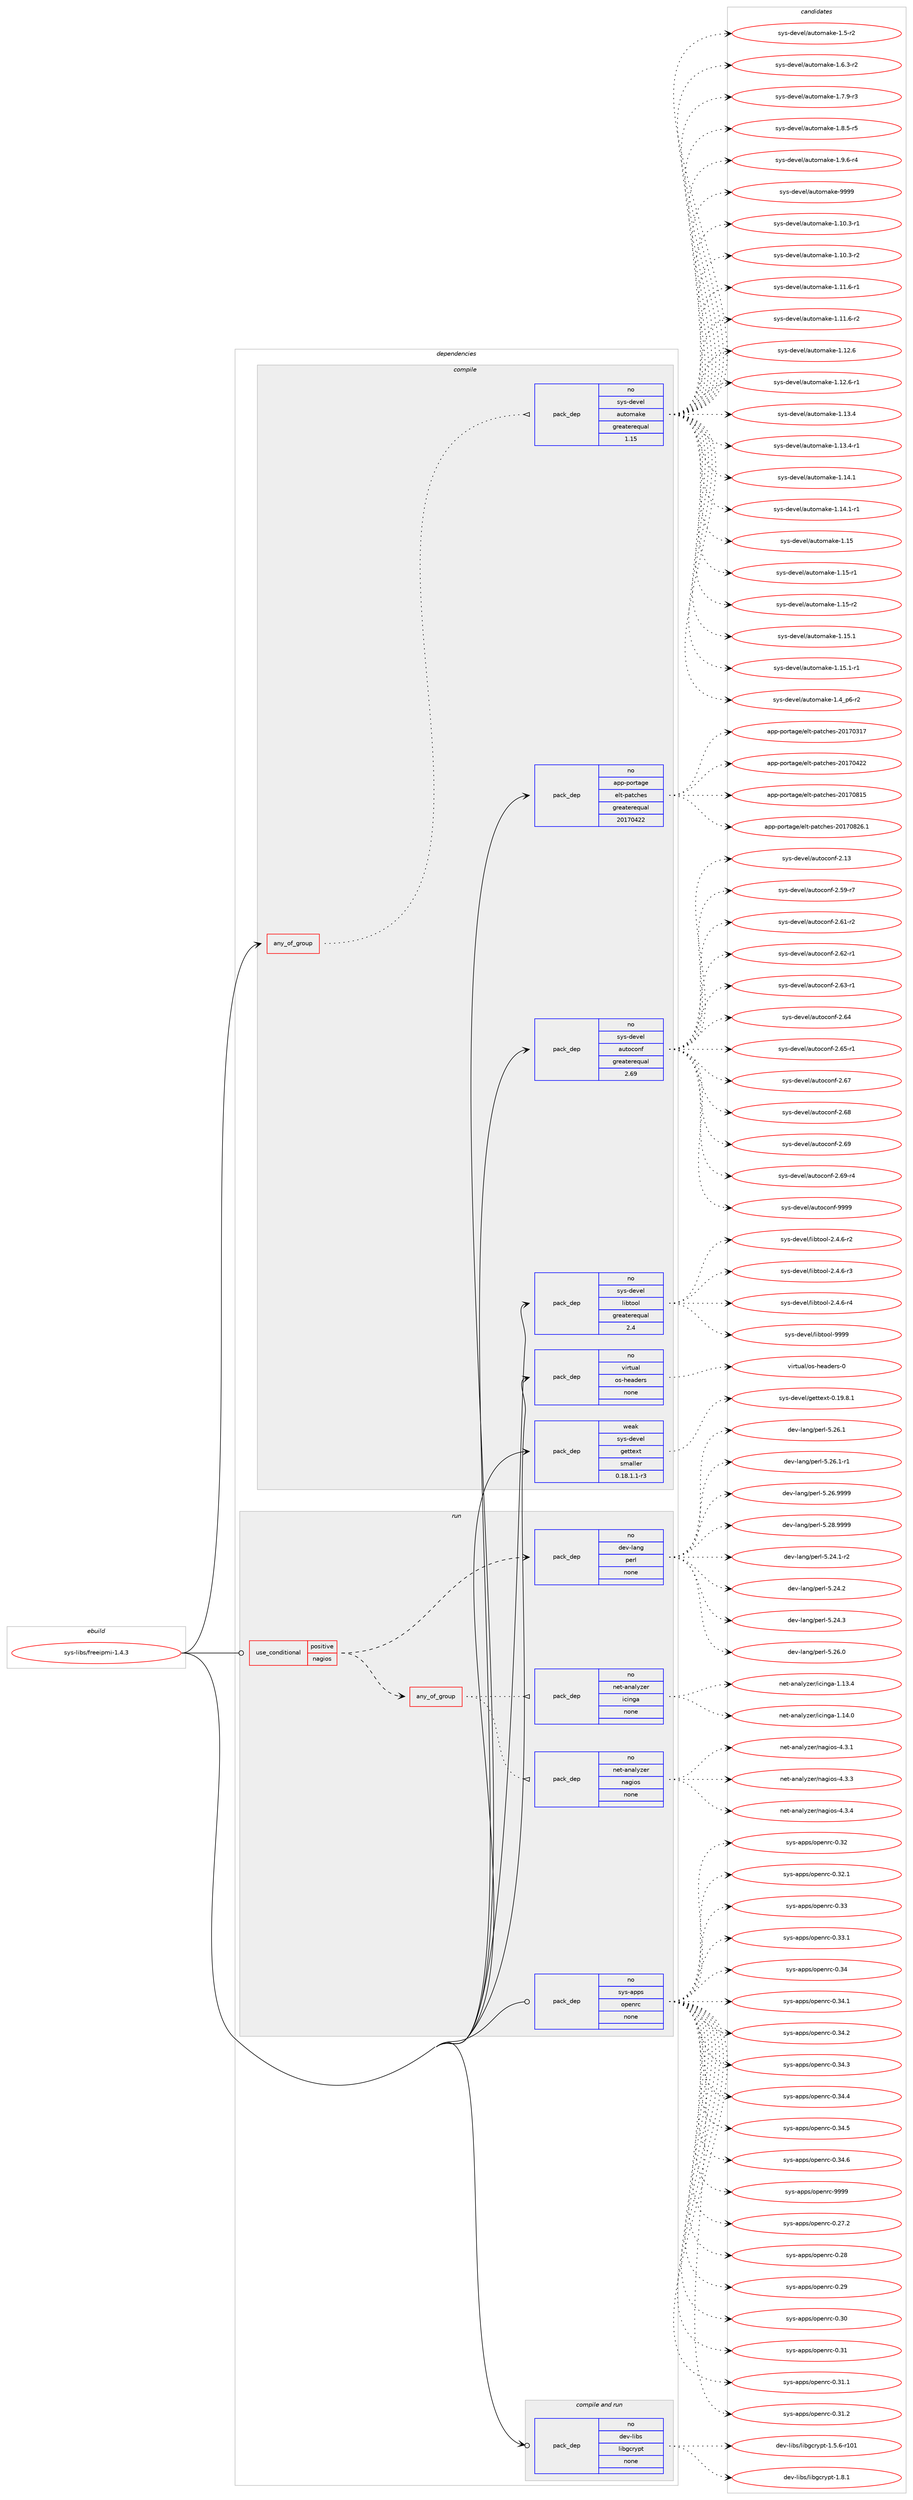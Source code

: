 digraph prolog {

# *************
# Graph options
# *************

newrank=true;
concentrate=true;
compound=true;
graph [rankdir=LR,fontname=Helvetica,fontsize=10,ranksep=1.5];#, ranksep=2.5, nodesep=0.2];
edge  [arrowhead=vee];
node  [fontname=Helvetica,fontsize=10];

# **********
# The ebuild
# **********

subgraph cluster_leftcol {
color=gray;
rank=same;
label=<<i>ebuild</i>>;
id [label="sys-libs/freeipmi-1.4.3", color=red, width=4, href="../sys-libs/freeipmi-1.4.3.svg"];
}

# ****************
# The dependencies
# ****************

subgraph cluster_midcol {
color=gray;
label=<<i>dependencies</i>>;
subgraph cluster_compile {
fillcolor="#eeeeee";
style=filled;
label=<<i>compile</i>>;
subgraph any8407 {
dependency493982 [label=<<TABLE BORDER="0" CELLBORDER="1" CELLSPACING="0" CELLPADDING="4"><TR><TD CELLPADDING="10">any_of_group</TD></TR></TABLE>>, shape=none, color=red];subgraph pack367175 {
dependency493983 [label=<<TABLE BORDER="0" CELLBORDER="1" CELLSPACING="0" CELLPADDING="4" WIDTH="220"><TR><TD ROWSPAN="6" CELLPADDING="30">pack_dep</TD></TR><TR><TD WIDTH="110">no</TD></TR><TR><TD>sys-devel</TD></TR><TR><TD>automake</TD></TR><TR><TD>greaterequal</TD></TR><TR><TD>1.15</TD></TR></TABLE>>, shape=none, color=blue];
}
dependency493982:e -> dependency493983:w [weight=20,style="dotted",arrowhead="oinv"];
}
id:e -> dependency493982:w [weight=20,style="solid",arrowhead="vee"];
subgraph pack367176 {
dependency493984 [label=<<TABLE BORDER="0" CELLBORDER="1" CELLSPACING="0" CELLPADDING="4" WIDTH="220"><TR><TD ROWSPAN="6" CELLPADDING="30">pack_dep</TD></TR><TR><TD WIDTH="110">no</TD></TR><TR><TD>app-portage</TD></TR><TR><TD>elt-patches</TD></TR><TR><TD>greaterequal</TD></TR><TR><TD>20170422</TD></TR></TABLE>>, shape=none, color=blue];
}
id:e -> dependency493984:w [weight=20,style="solid",arrowhead="vee"];
subgraph pack367177 {
dependency493985 [label=<<TABLE BORDER="0" CELLBORDER="1" CELLSPACING="0" CELLPADDING="4" WIDTH="220"><TR><TD ROWSPAN="6" CELLPADDING="30">pack_dep</TD></TR><TR><TD WIDTH="110">no</TD></TR><TR><TD>sys-devel</TD></TR><TR><TD>autoconf</TD></TR><TR><TD>greaterequal</TD></TR><TR><TD>2.69</TD></TR></TABLE>>, shape=none, color=blue];
}
id:e -> dependency493985:w [weight=20,style="solid",arrowhead="vee"];
subgraph pack367178 {
dependency493986 [label=<<TABLE BORDER="0" CELLBORDER="1" CELLSPACING="0" CELLPADDING="4" WIDTH="220"><TR><TD ROWSPAN="6" CELLPADDING="30">pack_dep</TD></TR><TR><TD WIDTH="110">no</TD></TR><TR><TD>sys-devel</TD></TR><TR><TD>libtool</TD></TR><TR><TD>greaterequal</TD></TR><TR><TD>2.4</TD></TR></TABLE>>, shape=none, color=blue];
}
id:e -> dependency493986:w [weight=20,style="solid",arrowhead="vee"];
subgraph pack367179 {
dependency493987 [label=<<TABLE BORDER="0" CELLBORDER="1" CELLSPACING="0" CELLPADDING="4" WIDTH="220"><TR><TD ROWSPAN="6" CELLPADDING="30">pack_dep</TD></TR><TR><TD WIDTH="110">no</TD></TR><TR><TD>virtual</TD></TR><TR><TD>os-headers</TD></TR><TR><TD>none</TD></TR><TR><TD></TD></TR></TABLE>>, shape=none, color=blue];
}
id:e -> dependency493987:w [weight=20,style="solid",arrowhead="vee"];
subgraph pack367180 {
dependency493988 [label=<<TABLE BORDER="0" CELLBORDER="1" CELLSPACING="0" CELLPADDING="4" WIDTH="220"><TR><TD ROWSPAN="6" CELLPADDING="30">pack_dep</TD></TR><TR><TD WIDTH="110">weak</TD></TR><TR><TD>sys-devel</TD></TR><TR><TD>gettext</TD></TR><TR><TD>smaller</TD></TR><TR><TD>0.18.1.1-r3</TD></TR></TABLE>>, shape=none, color=blue];
}
id:e -> dependency493988:w [weight=20,style="solid",arrowhead="vee"];
}
subgraph cluster_compileandrun {
fillcolor="#eeeeee";
style=filled;
label=<<i>compile and run</i>>;
subgraph pack367181 {
dependency493989 [label=<<TABLE BORDER="0" CELLBORDER="1" CELLSPACING="0" CELLPADDING="4" WIDTH="220"><TR><TD ROWSPAN="6" CELLPADDING="30">pack_dep</TD></TR><TR><TD WIDTH="110">no</TD></TR><TR><TD>dev-libs</TD></TR><TR><TD>libgcrypt</TD></TR><TR><TD>none</TD></TR><TR><TD></TD></TR></TABLE>>, shape=none, color=blue];
}
id:e -> dependency493989:w [weight=20,style="solid",arrowhead="odotvee"];
}
subgraph cluster_run {
fillcolor="#eeeeee";
style=filled;
label=<<i>run</i>>;
subgraph cond118091 {
dependency493990 [label=<<TABLE BORDER="0" CELLBORDER="1" CELLSPACING="0" CELLPADDING="4"><TR><TD ROWSPAN="3" CELLPADDING="10">use_conditional</TD></TR><TR><TD>positive</TD></TR><TR><TD>nagios</TD></TR></TABLE>>, shape=none, color=red];
subgraph any8408 {
dependency493991 [label=<<TABLE BORDER="0" CELLBORDER="1" CELLSPACING="0" CELLPADDING="4"><TR><TD CELLPADDING="10">any_of_group</TD></TR></TABLE>>, shape=none, color=red];subgraph pack367182 {
dependency493992 [label=<<TABLE BORDER="0" CELLBORDER="1" CELLSPACING="0" CELLPADDING="4" WIDTH="220"><TR><TD ROWSPAN="6" CELLPADDING="30">pack_dep</TD></TR><TR><TD WIDTH="110">no</TD></TR><TR><TD>net-analyzer</TD></TR><TR><TD>icinga</TD></TR><TR><TD>none</TD></TR><TR><TD></TD></TR></TABLE>>, shape=none, color=blue];
}
dependency493991:e -> dependency493992:w [weight=20,style="dotted",arrowhead="oinv"];
subgraph pack367183 {
dependency493993 [label=<<TABLE BORDER="0" CELLBORDER="1" CELLSPACING="0" CELLPADDING="4" WIDTH="220"><TR><TD ROWSPAN="6" CELLPADDING="30">pack_dep</TD></TR><TR><TD WIDTH="110">no</TD></TR><TR><TD>net-analyzer</TD></TR><TR><TD>nagios</TD></TR><TR><TD>none</TD></TR><TR><TD></TD></TR></TABLE>>, shape=none, color=blue];
}
dependency493991:e -> dependency493993:w [weight=20,style="dotted",arrowhead="oinv"];
}
dependency493990:e -> dependency493991:w [weight=20,style="dashed",arrowhead="vee"];
subgraph pack367184 {
dependency493994 [label=<<TABLE BORDER="0" CELLBORDER="1" CELLSPACING="0" CELLPADDING="4" WIDTH="220"><TR><TD ROWSPAN="6" CELLPADDING="30">pack_dep</TD></TR><TR><TD WIDTH="110">no</TD></TR><TR><TD>dev-lang</TD></TR><TR><TD>perl</TD></TR><TR><TD>none</TD></TR><TR><TD></TD></TR></TABLE>>, shape=none, color=blue];
}
dependency493990:e -> dependency493994:w [weight=20,style="dashed",arrowhead="vee"];
}
id:e -> dependency493990:w [weight=20,style="solid",arrowhead="odot"];
subgraph pack367185 {
dependency493995 [label=<<TABLE BORDER="0" CELLBORDER="1" CELLSPACING="0" CELLPADDING="4" WIDTH="220"><TR><TD ROWSPAN="6" CELLPADDING="30">pack_dep</TD></TR><TR><TD WIDTH="110">no</TD></TR><TR><TD>sys-apps</TD></TR><TR><TD>openrc</TD></TR><TR><TD>none</TD></TR><TR><TD></TD></TR></TABLE>>, shape=none, color=blue];
}
id:e -> dependency493995:w [weight=20,style="solid",arrowhead="odot"];
}
}

# **************
# The candidates
# **************

subgraph cluster_choices {
rank=same;
color=gray;
label=<<i>candidates</i>>;

subgraph choice367175 {
color=black;
nodesep=1;
choice11512111545100101118101108479711711611110997107101454946494846514511449 [label="sys-devel/automake-1.10.3-r1", color=red, width=4,href="../sys-devel/automake-1.10.3-r1.svg"];
choice11512111545100101118101108479711711611110997107101454946494846514511450 [label="sys-devel/automake-1.10.3-r2", color=red, width=4,href="../sys-devel/automake-1.10.3-r2.svg"];
choice11512111545100101118101108479711711611110997107101454946494946544511449 [label="sys-devel/automake-1.11.6-r1", color=red, width=4,href="../sys-devel/automake-1.11.6-r1.svg"];
choice11512111545100101118101108479711711611110997107101454946494946544511450 [label="sys-devel/automake-1.11.6-r2", color=red, width=4,href="../sys-devel/automake-1.11.6-r2.svg"];
choice1151211154510010111810110847971171161111099710710145494649504654 [label="sys-devel/automake-1.12.6", color=red, width=4,href="../sys-devel/automake-1.12.6.svg"];
choice11512111545100101118101108479711711611110997107101454946495046544511449 [label="sys-devel/automake-1.12.6-r1", color=red, width=4,href="../sys-devel/automake-1.12.6-r1.svg"];
choice1151211154510010111810110847971171161111099710710145494649514652 [label="sys-devel/automake-1.13.4", color=red, width=4,href="../sys-devel/automake-1.13.4.svg"];
choice11512111545100101118101108479711711611110997107101454946495146524511449 [label="sys-devel/automake-1.13.4-r1", color=red, width=4,href="../sys-devel/automake-1.13.4-r1.svg"];
choice1151211154510010111810110847971171161111099710710145494649524649 [label="sys-devel/automake-1.14.1", color=red, width=4,href="../sys-devel/automake-1.14.1.svg"];
choice11512111545100101118101108479711711611110997107101454946495246494511449 [label="sys-devel/automake-1.14.1-r1", color=red, width=4,href="../sys-devel/automake-1.14.1-r1.svg"];
choice115121115451001011181011084797117116111109971071014549464953 [label="sys-devel/automake-1.15", color=red, width=4,href="../sys-devel/automake-1.15.svg"];
choice1151211154510010111810110847971171161111099710710145494649534511449 [label="sys-devel/automake-1.15-r1", color=red, width=4,href="../sys-devel/automake-1.15-r1.svg"];
choice1151211154510010111810110847971171161111099710710145494649534511450 [label="sys-devel/automake-1.15-r2", color=red, width=4,href="../sys-devel/automake-1.15-r2.svg"];
choice1151211154510010111810110847971171161111099710710145494649534649 [label="sys-devel/automake-1.15.1", color=red, width=4,href="../sys-devel/automake-1.15.1.svg"];
choice11512111545100101118101108479711711611110997107101454946495346494511449 [label="sys-devel/automake-1.15.1-r1", color=red, width=4,href="../sys-devel/automake-1.15.1-r1.svg"];
choice115121115451001011181011084797117116111109971071014549465295112544511450 [label="sys-devel/automake-1.4_p6-r2", color=red, width=4,href="../sys-devel/automake-1.4_p6-r2.svg"];
choice11512111545100101118101108479711711611110997107101454946534511450 [label="sys-devel/automake-1.5-r2", color=red, width=4,href="../sys-devel/automake-1.5-r2.svg"];
choice115121115451001011181011084797117116111109971071014549465446514511450 [label="sys-devel/automake-1.6.3-r2", color=red, width=4,href="../sys-devel/automake-1.6.3-r2.svg"];
choice115121115451001011181011084797117116111109971071014549465546574511451 [label="sys-devel/automake-1.7.9-r3", color=red, width=4,href="../sys-devel/automake-1.7.9-r3.svg"];
choice115121115451001011181011084797117116111109971071014549465646534511453 [label="sys-devel/automake-1.8.5-r5", color=red, width=4,href="../sys-devel/automake-1.8.5-r5.svg"];
choice115121115451001011181011084797117116111109971071014549465746544511452 [label="sys-devel/automake-1.9.6-r4", color=red, width=4,href="../sys-devel/automake-1.9.6-r4.svg"];
choice115121115451001011181011084797117116111109971071014557575757 [label="sys-devel/automake-9999", color=red, width=4,href="../sys-devel/automake-9999.svg"];
dependency493983:e -> choice11512111545100101118101108479711711611110997107101454946494846514511449:w [style=dotted,weight="100"];
dependency493983:e -> choice11512111545100101118101108479711711611110997107101454946494846514511450:w [style=dotted,weight="100"];
dependency493983:e -> choice11512111545100101118101108479711711611110997107101454946494946544511449:w [style=dotted,weight="100"];
dependency493983:e -> choice11512111545100101118101108479711711611110997107101454946494946544511450:w [style=dotted,weight="100"];
dependency493983:e -> choice1151211154510010111810110847971171161111099710710145494649504654:w [style=dotted,weight="100"];
dependency493983:e -> choice11512111545100101118101108479711711611110997107101454946495046544511449:w [style=dotted,weight="100"];
dependency493983:e -> choice1151211154510010111810110847971171161111099710710145494649514652:w [style=dotted,weight="100"];
dependency493983:e -> choice11512111545100101118101108479711711611110997107101454946495146524511449:w [style=dotted,weight="100"];
dependency493983:e -> choice1151211154510010111810110847971171161111099710710145494649524649:w [style=dotted,weight="100"];
dependency493983:e -> choice11512111545100101118101108479711711611110997107101454946495246494511449:w [style=dotted,weight="100"];
dependency493983:e -> choice115121115451001011181011084797117116111109971071014549464953:w [style=dotted,weight="100"];
dependency493983:e -> choice1151211154510010111810110847971171161111099710710145494649534511449:w [style=dotted,weight="100"];
dependency493983:e -> choice1151211154510010111810110847971171161111099710710145494649534511450:w [style=dotted,weight="100"];
dependency493983:e -> choice1151211154510010111810110847971171161111099710710145494649534649:w [style=dotted,weight="100"];
dependency493983:e -> choice11512111545100101118101108479711711611110997107101454946495346494511449:w [style=dotted,weight="100"];
dependency493983:e -> choice115121115451001011181011084797117116111109971071014549465295112544511450:w [style=dotted,weight="100"];
dependency493983:e -> choice11512111545100101118101108479711711611110997107101454946534511450:w [style=dotted,weight="100"];
dependency493983:e -> choice115121115451001011181011084797117116111109971071014549465446514511450:w [style=dotted,weight="100"];
dependency493983:e -> choice115121115451001011181011084797117116111109971071014549465546574511451:w [style=dotted,weight="100"];
dependency493983:e -> choice115121115451001011181011084797117116111109971071014549465646534511453:w [style=dotted,weight="100"];
dependency493983:e -> choice115121115451001011181011084797117116111109971071014549465746544511452:w [style=dotted,weight="100"];
dependency493983:e -> choice115121115451001011181011084797117116111109971071014557575757:w [style=dotted,weight="100"];
}
subgraph choice367176 {
color=black;
nodesep=1;
choice97112112451121111141169710310147101108116451129711699104101115455048495548514955 [label="app-portage/elt-patches-20170317", color=red, width=4,href="../app-portage/elt-patches-20170317.svg"];
choice97112112451121111141169710310147101108116451129711699104101115455048495548525050 [label="app-portage/elt-patches-20170422", color=red, width=4,href="../app-portage/elt-patches-20170422.svg"];
choice97112112451121111141169710310147101108116451129711699104101115455048495548564953 [label="app-portage/elt-patches-20170815", color=red, width=4,href="../app-portage/elt-patches-20170815.svg"];
choice971121124511211111411697103101471011081164511297116991041011154550484955485650544649 [label="app-portage/elt-patches-20170826.1", color=red, width=4,href="../app-portage/elt-patches-20170826.1.svg"];
dependency493984:e -> choice97112112451121111141169710310147101108116451129711699104101115455048495548514955:w [style=dotted,weight="100"];
dependency493984:e -> choice97112112451121111141169710310147101108116451129711699104101115455048495548525050:w [style=dotted,weight="100"];
dependency493984:e -> choice97112112451121111141169710310147101108116451129711699104101115455048495548564953:w [style=dotted,weight="100"];
dependency493984:e -> choice971121124511211111411697103101471011081164511297116991041011154550484955485650544649:w [style=dotted,weight="100"];
}
subgraph choice367177 {
color=black;
nodesep=1;
choice115121115451001011181011084797117116111991111101024550464951 [label="sys-devel/autoconf-2.13", color=red, width=4,href="../sys-devel/autoconf-2.13.svg"];
choice1151211154510010111810110847971171161119911111010245504653574511455 [label="sys-devel/autoconf-2.59-r7", color=red, width=4,href="../sys-devel/autoconf-2.59-r7.svg"];
choice1151211154510010111810110847971171161119911111010245504654494511450 [label="sys-devel/autoconf-2.61-r2", color=red, width=4,href="../sys-devel/autoconf-2.61-r2.svg"];
choice1151211154510010111810110847971171161119911111010245504654504511449 [label="sys-devel/autoconf-2.62-r1", color=red, width=4,href="../sys-devel/autoconf-2.62-r1.svg"];
choice1151211154510010111810110847971171161119911111010245504654514511449 [label="sys-devel/autoconf-2.63-r1", color=red, width=4,href="../sys-devel/autoconf-2.63-r1.svg"];
choice115121115451001011181011084797117116111991111101024550465452 [label="sys-devel/autoconf-2.64", color=red, width=4,href="../sys-devel/autoconf-2.64.svg"];
choice1151211154510010111810110847971171161119911111010245504654534511449 [label="sys-devel/autoconf-2.65-r1", color=red, width=4,href="../sys-devel/autoconf-2.65-r1.svg"];
choice115121115451001011181011084797117116111991111101024550465455 [label="sys-devel/autoconf-2.67", color=red, width=4,href="../sys-devel/autoconf-2.67.svg"];
choice115121115451001011181011084797117116111991111101024550465456 [label="sys-devel/autoconf-2.68", color=red, width=4,href="../sys-devel/autoconf-2.68.svg"];
choice115121115451001011181011084797117116111991111101024550465457 [label="sys-devel/autoconf-2.69", color=red, width=4,href="../sys-devel/autoconf-2.69.svg"];
choice1151211154510010111810110847971171161119911111010245504654574511452 [label="sys-devel/autoconf-2.69-r4", color=red, width=4,href="../sys-devel/autoconf-2.69-r4.svg"];
choice115121115451001011181011084797117116111991111101024557575757 [label="sys-devel/autoconf-9999", color=red, width=4,href="../sys-devel/autoconf-9999.svg"];
dependency493985:e -> choice115121115451001011181011084797117116111991111101024550464951:w [style=dotted,weight="100"];
dependency493985:e -> choice1151211154510010111810110847971171161119911111010245504653574511455:w [style=dotted,weight="100"];
dependency493985:e -> choice1151211154510010111810110847971171161119911111010245504654494511450:w [style=dotted,weight="100"];
dependency493985:e -> choice1151211154510010111810110847971171161119911111010245504654504511449:w [style=dotted,weight="100"];
dependency493985:e -> choice1151211154510010111810110847971171161119911111010245504654514511449:w [style=dotted,weight="100"];
dependency493985:e -> choice115121115451001011181011084797117116111991111101024550465452:w [style=dotted,weight="100"];
dependency493985:e -> choice1151211154510010111810110847971171161119911111010245504654534511449:w [style=dotted,weight="100"];
dependency493985:e -> choice115121115451001011181011084797117116111991111101024550465455:w [style=dotted,weight="100"];
dependency493985:e -> choice115121115451001011181011084797117116111991111101024550465456:w [style=dotted,weight="100"];
dependency493985:e -> choice115121115451001011181011084797117116111991111101024550465457:w [style=dotted,weight="100"];
dependency493985:e -> choice1151211154510010111810110847971171161119911111010245504654574511452:w [style=dotted,weight="100"];
dependency493985:e -> choice115121115451001011181011084797117116111991111101024557575757:w [style=dotted,weight="100"];
}
subgraph choice367178 {
color=black;
nodesep=1;
choice1151211154510010111810110847108105981161111111084550465246544511450 [label="sys-devel/libtool-2.4.6-r2", color=red, width=4,href="../sys-devel/libtool-2.4.6-r2.svg"];
choice1151211154510010111810110847108105981161111111084550465246544511451 [label="sys-devel/libtool-2.4.6-r3", color=red, width=4,href="../sys-devel/libtool-2.4.6-r3.svg"];
choice1151211154510010111810110847108105981161111111084550465246544511452 [label="sys-devel/libtool-2.4.6-r4", color=red, width=4,href="../sys-devel/libtool-2.4.6-r4.svg"];
choice1151211154510010111810110847108105981161111111084557575757 [label="sys-devel/libtool-9999", color=red, width=4,href="../sys-devel/libtool-9999.svg"];
dependency493986:e -> choice1151211154510010111810110847108105981161111111084550465246544511450:w [style=dotted,weight="100"];
dependency493986:e -> choice1151211154510010111810110847108105981161111111084550465246544511451:w [style=dotted,weight="100"];
dependency493986:e -> choice1151211154510010111810110847108105981161111111084550465246544511452:w [style=dotted,weight="100"];
dependency493986:e -> choice1151211154510010111810110847108105981161111111084557575757:w [style=dotted,weight="100"];
}
subgraph choice367179 {
color=black;
nodesep=1;
choice118105114116117971084711111545104101971001011141154548 [label="virtual/os-headers-0", color=red, width=4,href="../virtual/os-headers-0.svg"];
dependency493987:e -> choice118105114116117971084711111545104101971001011141154548:w [style=dotted,weight="100"];
}
subgraph choice367180 {
color=black;
nodesep=1;
choice1151211154510010111810110847103101116116101120116454846495746564649 [label="sys-devel/gettext-0.19.8.1", color=red, width=4,href="../sys-devel/gettext-0.19.8.1.svg"];
dependency493988:e -> choice1151211154510010111810110847103101116116101120116454846495746564649:w [style=dotted,weight="100"];
}
subgraph choice367181 {
color=black;
nodesep=1;
choice100101118451081059811547108105981039911412111211645494653465445114494849 [label="dev-libs/libgcrypt-1.5.6-r101", color=red, width=4,href="../dev-libs/libgcrypt-1.5.6-r101.svg"];
choice1001011184510810598115471081059810399114121112116454946564649 [label="dev-libs/libgcrypt-1.8.1", color=red, width=4,href="../dev-libs/libgcrypt-1.8.1.svg"];
dependency493989:e -> choice100101118451081059811547108105981039911412111211645494653465445114494849:w [style=dotted,weight="100"];
dependency493989:e -> choice1001011184510810598115471081059810399114121112116454946564649:w [style=dotted,weight="100"];
}
subgraph choice367182 {
color=black;
nodesep=1;
choice11010111645971109710812112210111447105991051101039745494649514652 [label="net-analyzer/icinga-1.13.4", color=red, width=4,href="../net-analyzer/icinga-1.13.4.svg"];
choice11010111645971109710812112210111447105991051101039745494649524648 [label="net-analyzer/icinga-1.14.0", color=red, width=4,href="../net-analyzer/icinga-1.14.0.svg"];
dependency493992:e -> choice11010111645971109710812112210111447105991051101039745494649514652:w [style=dotted,weight="100"];
dependency493992:e -> choice11010111645971109710812112210111447105991051101039745494649524648:w [style=dotted,weight="100"];
}
subgraph choice367183 {
color=black;
nodesep=1;
choice1101011164597110971081211221011144711097103105111115455246514649 [label="net-analyzer/nagios-4.3.1", color=red, width=4,href="../net-analyzer/nagios-4.3.1.svg"];
choice1101011164597110971081211221011144711097103105111115455246514651 [label="net-analyzer/nagios-4.3.3", color=red, width=4,href="../net-analyzer/nagios-4.3.3.svg"];
choice1101011164597110971081211221011144711097103105111115455246514652 [label="net-analyzer/nagios-4.3.4", color=red, width=4,href="../net-analyzer/nagios-4.3.4.svg"];
dependency493993:e -> choice1101011164597110971081211221011144711097103105111115455246514649:w [style=dotted,weight="100"];
dependency493993:e -> choice1101011164597110971081211221011144711097103105111115455246514651:w [style=dotted,weight="100"];
dependency493993:e -> choice1101011164597110971081211221011144711097103105111115455246514652:w [style=dotted,weight="100"];
}
subgraph choice367184 {
color=black;
nodesep=1;
choice100101118451089711010347112101114108455346505246494511450 [label="dev-lang/perl-5.24.1-r2", color=red, width=4,href="../dev-lang/perl-5.24.1-r2.svg"];
choice10010111845108971101034711210111410845534650524650 [label="dev-lang/perl-5.24.2", color=red, width=4,href="../dev-lang/perl-5.24.2.svg"];
choice10010111845108971101034711210111410845534650524651 [label="dev-lang/perl-5.24.3", color=red, width=4,href="../dev-lang/perl-5.24.3.svg"];
choice10010111845108971101034711210111410845534650544648 [label="dev-lang/perl-5.26.0", color=red, width=4,href="../dev-lang/perl-5.26.0.svg"];
choice10010111845108971101034711210111410845534650544649 [label="dev-lang/perl-5.26.1", color=red, width=4,href="../dev-lang/perl-5.26.1.svg"];
choice100101118451089711010347112101114108455346505446494511449 [label="dev-lang/perl-5.26.1-r1", color=red, width=4,href="../dev-lang/perl-5.26.1-r1.svg"];
choice10010111845108971101034711210111410845534650544657575757 [label="dev-lang/perl-5.26.9999", color=red, width=4,href="../dev-lang/perl-5.26.9999.svg"];
choice10010111845108971101034711210111410845534650564657575757 [label="dev-lang/perl-5.28.9999", color=red, width=4,href="../dev-lang/perl-5.28.9999.svg"];
dependency493994:e -> choice100101118451089711010347112101114108455346505246494511450:w [style=dotted,weight="100"];
dependency493994:e -> choice10010111845108971101034711210111410845534650524650:w [style=dotted,weight="100"];
dependency493994:e -> choice10010111845108971101034711210111410845534650524651:w [style=dotted,weight="100"];
dependency493994:e -> choice10010111845108971101034711210111410845534650544648:w [style=dotted,weight="100"];
dependency493994:e -> choice10010111845108971101034711210111410845534650544649:w [style=dotted,weight="100"];
dependency493994:e -> choice100101118451089711010347112101114108455346505446494511449:w [style=dotted,weight="100"];
dependency493994:e -> choice10010111845108971101034711210111410845534650544657575757:w [style=dotted,weight="100"];
dependency493994:e -> choice10010111845108971101034711210111410845534650564657575757:w [style=dotted,weight="100"];
}
subgraph choice367185 {
color=black;
nodesep=1;
choice1151211154597112112115471111121011101149945484650554650 [label="sys-apps/openrc-0.27.2", color=red, width=4,href="../sys-apps/openrc-0.27.2.svg"];
choice115121115459711211211547111112101110114994548465056 [label="sys-apps/openrc-0.28", color=red, width=4,href="../sys-apps/openrc-0.28.svg"];
choice115121115459711211211547111112101110114994548465057 [label="sys-apps/openrc-0.29", color=red, width=4,href="../sys-apps/openrc-0.29.svg"];
choice115121115459711211211547111112101110114994548465148 [label="sys-apps/openrc-0.30", color=red, width=4,href="../sys-apps/openrc-0.30.svg"];
choice115121115459711211211547111112101110114994548465149 [label="sys-apps/openrc-0.31", color=red, width=4,href="../sys-apps/openrc-0.31.svg"];
choice1151211154597112112115471111121011101149945484651494649 [label="sys-apps/openrc-0.31.1", color=red, width=4,href="../sys-apps/openrc-0.31.1.svg"];
choice1151211154597112112115471111121011101149945484651494650 [label="sys-apps/openrc-0.31.2", color=red, width=4,href="../sys-apps/openrc-0.31.2.svg"];
choice115121115459711211211547111112101110114994548465150 [label="sys-apps/openrc-0.32", color=red, width=4,href="../sys-apps/openrc-0.32.svg"];
choice1151211154597112112115471111121011101149945484651504649 [label="sys-apps/openrc-0.32.1", color=red, width=4,href="../sys-apps/openrc-0.32.1.svg"];
choice115121115459711211211547111112101110114994548465151 [label="sys-apps/openrc-0.33", color=red, width=4,href="../sys-apps/openrc-0.33.svg"];
choice1151211154597112112115471111121011101149945484651514649 [label="sys-apps/openrc-0.33.1", color=red, width=4,href="../sys-apps/openrc-0.33.1.svg"];
choice115121115459711211211547111112101110114994548465152 [label="sys-apps/openrc-0.34", color=red, width=4,href="../sys-apps/openrc-0.34.svg"];
choice1151211154597112112115471111121011101149945484651524649 [label="sys-apps/openrc-0.34.1", color=red, width=4,href="../sys-apps/openrc-0.34.1.svg"];
choice1151211154597112112115471111121011101149945484651524650 [label="sys-apps/openrc-0.34.2", color=red, width=4,href="../sys-apps/openrc-0.34.2.svg"];
choice1151211154597112112115471111121011101149945484651524651 [label="sys-apps/openrc-0.34.3", color=red, width=4,href="../sys-apps/openrc-0.34.3.svg"];
choice1151211154597112112115471111121011101149945484651524652 [label="sys-apps/openrc-0.34.4", color=red, width=4,href="../sys-apps/openrc-0.34.4.svg"];
choice1151211154597112112115471111121011101149945484651524653 [label="sys-apps/openrc-0.34.5", color=red, width=4,href="../sys-apps/openrc-0.34.5.svg"];
choice1151211154597112112115471111121011101149945484651524654 [label="sys-apps/openrc-0.34.6", color=red, width=4,href="../sys-apps/openrc-0.34.6.svg"];
choice115121115459711211211547111112101110114994557575757 [label="sys-apps/openrc-9999", color=red, width=4,href="../sys-apps/openrc-9999.svg"];
dependency493995:e -> choice1151211154597112112115471111121011101149945484650554650:w [style=dotted,weight="100"];
dependency493995:e -> choice115121115459711211211547111112101110114994548465056:w [style=dotted,weight="100"];
dependency493995:e -> choice115121115459711211211547111112101110114994548465057:w [style=dotted,weight="100"];
dependency493995:e -> choice115121115459711211211547111112101110114994548465148:w [style=dotted,weight="100"];
dependency493995:e -> choice115121115459711211211547111112101110114994548465149:w [style=dotted,weight="100"];
dependency493995:e -> choice1151211154597112112115471111121011101149945484651494649:w [style=dotted,weight="100"];
dependency493995:e -> choice1151211154597112112115471111121011101149945484651494650:w [style=dotted,weight="100"];
dependency493995:e -> choice115121115459711211211547111112101110114994548465150:w [style=dotted,weight="100"];
dependency493995:e -> choice1151211154597112112115471111121011101149945484651504649:w [style=dotted,weight="100"];
dependency493995:e -> choice115121115459711211211547111112101110114994548465151:w [style=dotted,weight="100"];
dependency493995:e -> choice1151211154597112112115471111121011101149945484651514649:w [style=dotted,weight="100"];
dependency493995:e -> choice115121115459711211211547111112101110114994548465152:w [style=dotted,weight="100"];
dependency493995:e -> choice1151211154597112112115471111121011101149945484651524649:w [style=dotted,weight="100"];
dependency493995:e -> choice1151211154597112112115471111121011101149945484651524650:w [style=dotted,weight="100"];
dependency493995:e -> choice1151211154597112112115471111121011101149945484651524651:w [style=dotted,weight="100"];
dependency493995:e -> choice1151211154597112112115471111121011101149945484651524652:w [style=dotted,weight="100"];
dependency493995:e -> choice1151211154597112112115471111121011101149945484651524653:w [style=dotted,weight="100"];
dependency493995:e -> choice1151211154597112112115471111121011101149945484651524654:w [style=dotted,weight="100"];
dependency493995:e -> choice115121115459711211211547111112101110114994557575757:w [style=dotted,weight="100"];
}
}

}
